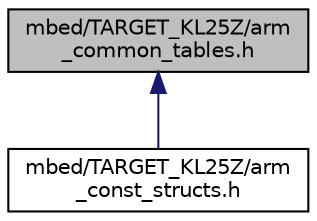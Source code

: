 digraph "mbed/TARGET_KL25Z/arm_common_tables.h"
{
 // LATEX_PDF_SIZE
  edge [fontname="Helvetica",fontsize="10",labelfontname="Helvetica",labelfontsize="10"];
  node [fontname="Helvetica",fontsize="10",shape=record];
  Node1 [label="mbed/TARGET_KL25Z/arm\l_common_tables.h",height=0.2,width=0.4,color="black", fillcolor="grey75", style="filled", fontcolor="black",tooltip=" "];
  Node1 -> Node2 [dir="back",color="midnightblue",fontsize="10",style="solid",fontname="Helvetica"];
  Node2 [label="mbed/TARGET_KL25Z/arm\l_const_structs.h",height=0.2,width=0.4,color="black", fillcolor="white", style="filled",URL="$arm__const__structs_8h.html",tooltip=" "];
}
